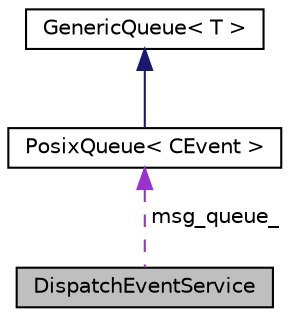 digraph "DispatchEventService"
{
 // LATEX_PDF_SIZE
  edge [fontname="Helvetica",fontsize="10",labelfontname="Helvetica",labelfontsize="10"];
  node [fontname="Helvetica",fontsize="10",shape=record];
  Node1 [label="DispatchEventService",height=0.2,width=0.4,color="black", fillcolor="grey75", style="filled", fontcolor="black",tooltip=" "];
  Node2 -> Node1 [dir="back",color="darkorchid3",fontsize="10",style="dashed",label=" msg_queue_" ,fontname="Helvetica"];
  Node2 [label="PosixQueue\< CEvent \>",height=0.2,width=0.4,color="black", fillcolor="white", style="filled",URL="$classPosixQueue.html",tooltip=" "];
  Node3 -> Node2 [dir="back",color="midnightblue",fontsize="10",style="solid",fontname="Helvetica"];
  Node3 [label="GenericQueue\< T \>",height=0.2,width=0.4,color="black", fillcolor="white", style="filled",URL="$classGenericQueue.html",tooltip=" "];
}
